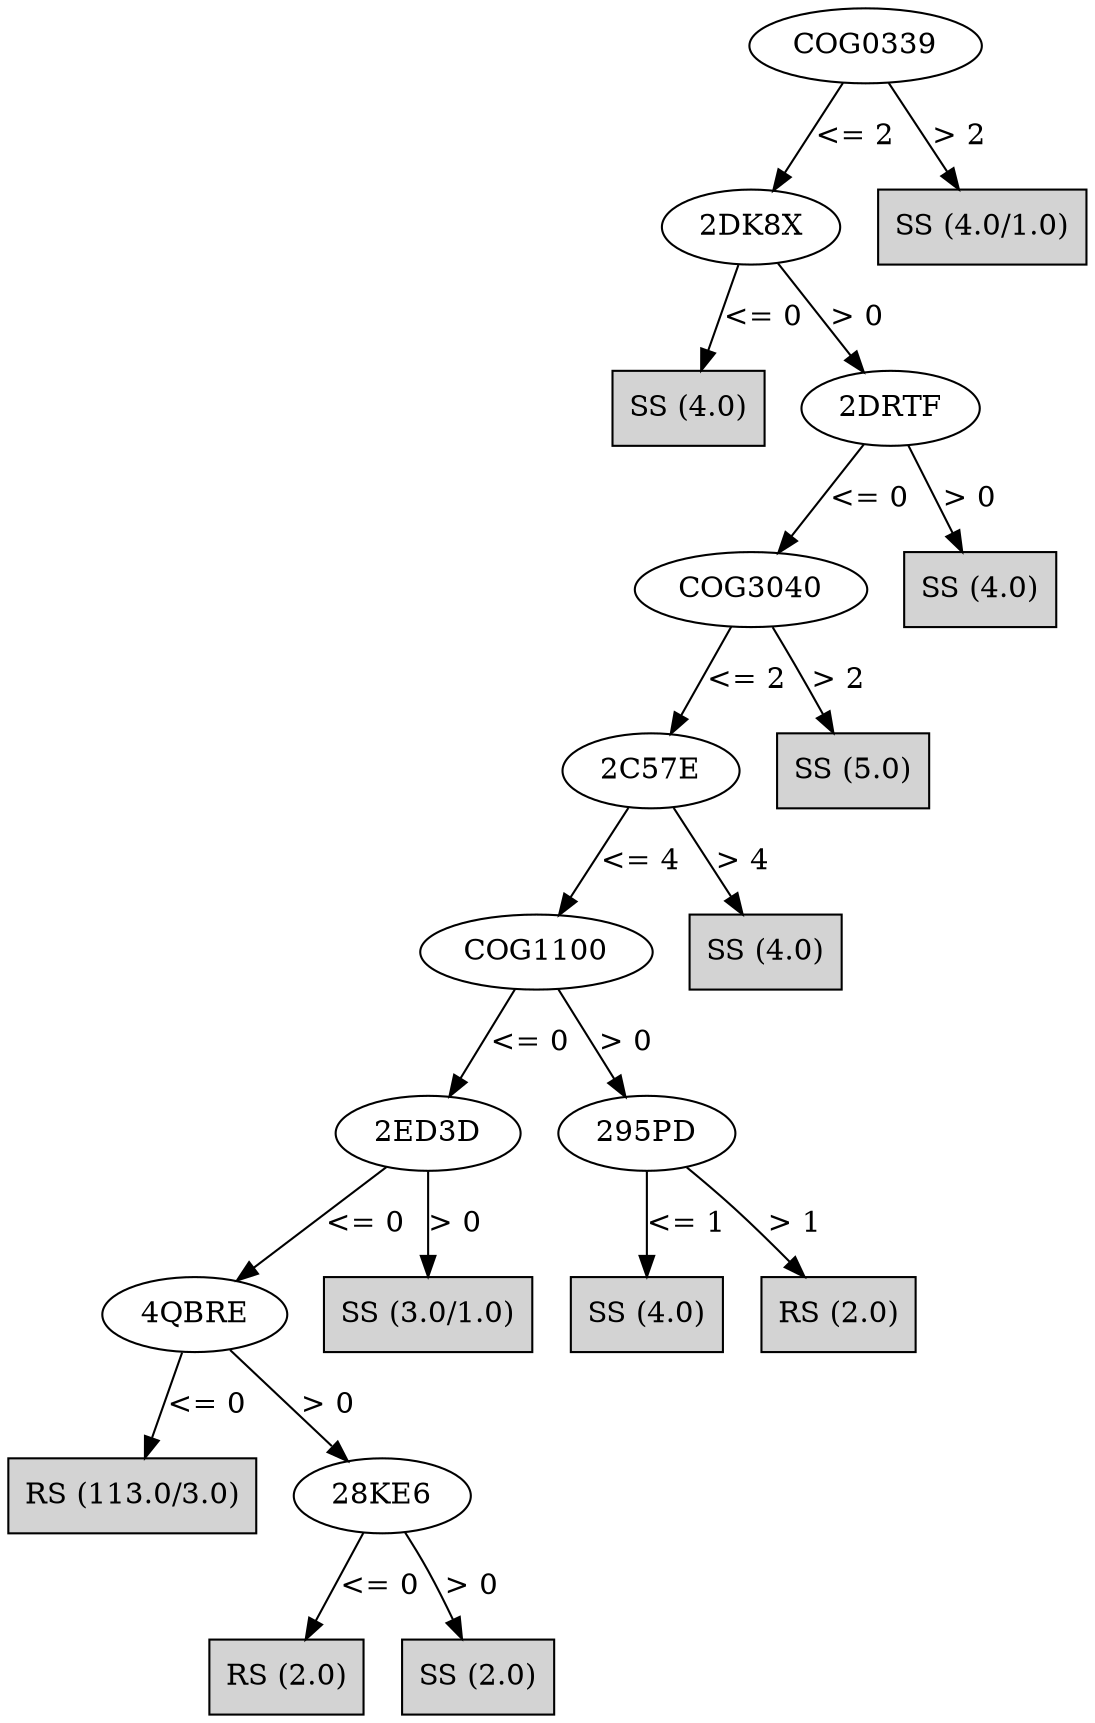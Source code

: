 digraph J48Tree {
N0 [label="COG0339" ]
N0->N1 [label="<= 2"]
N1 [label="2DK8X" ]
N1->N2 [label="<= 0"]
N2 [label="SS (4.0)" shape=box style=filled ]
N1->N3 [label="> 0"]
N3 [label="2DRTF" ]
N3->N4 [label="<= 0"]
N4 [label="COG3040" ]
N4->N5 [label="<= 2"]
N5 [label="2C57E" ]
N5->N6 [label="<= 4"]
N6 [label="COG1100" ]
N6->N7 [label="<= 0"]
N7 [label="2ED3D" ]
N7->N8 [label="<= 0"]
N8 [label="4QBRE" ]
N8->N9 [label="<= 0"]
N9 [label="RS (113.0/3.0)" shape=box style=filled ]
N8->N10 [label="> 0"]
N10 [label="28KE6" ]
N10->N11 [label="<= 0"]
N11 [label="RS (2.0)" shape=box style=filled ]
N10->N12 [label="> 0"]
N12 [label="SS (2.0)" shape=box style=filled ]
N7->N13 [label="> 0"]
N13 [label="SS (3.0/1.0)" shape=box style=filled ]
N6->N14 [label="> 0"]
N14 [label="295PD" ]
N14->N15 [label="<= 1"]
N15 [label="SS (4.0)" shape=box style=filled ]
N14->N16 [label="> 1"]
N16 [label="RS (2.0)" shape=box style=filled ]
N5->N17 [label="> 4"]
N17 [label="SS (4.0)" shape=box style=filled ]
N4->N18 [label="> 2"]
N18 [label="SS (5.0)" shape=box style=filled ]
N3->N19 [label="> 0"]
N19 [label="SS (4.0)" shape=box style=filled ]
N0->N20 [label="> 2"]
N20 [label="SS (4.0/1.0)" shape=box style=filled ]
}

